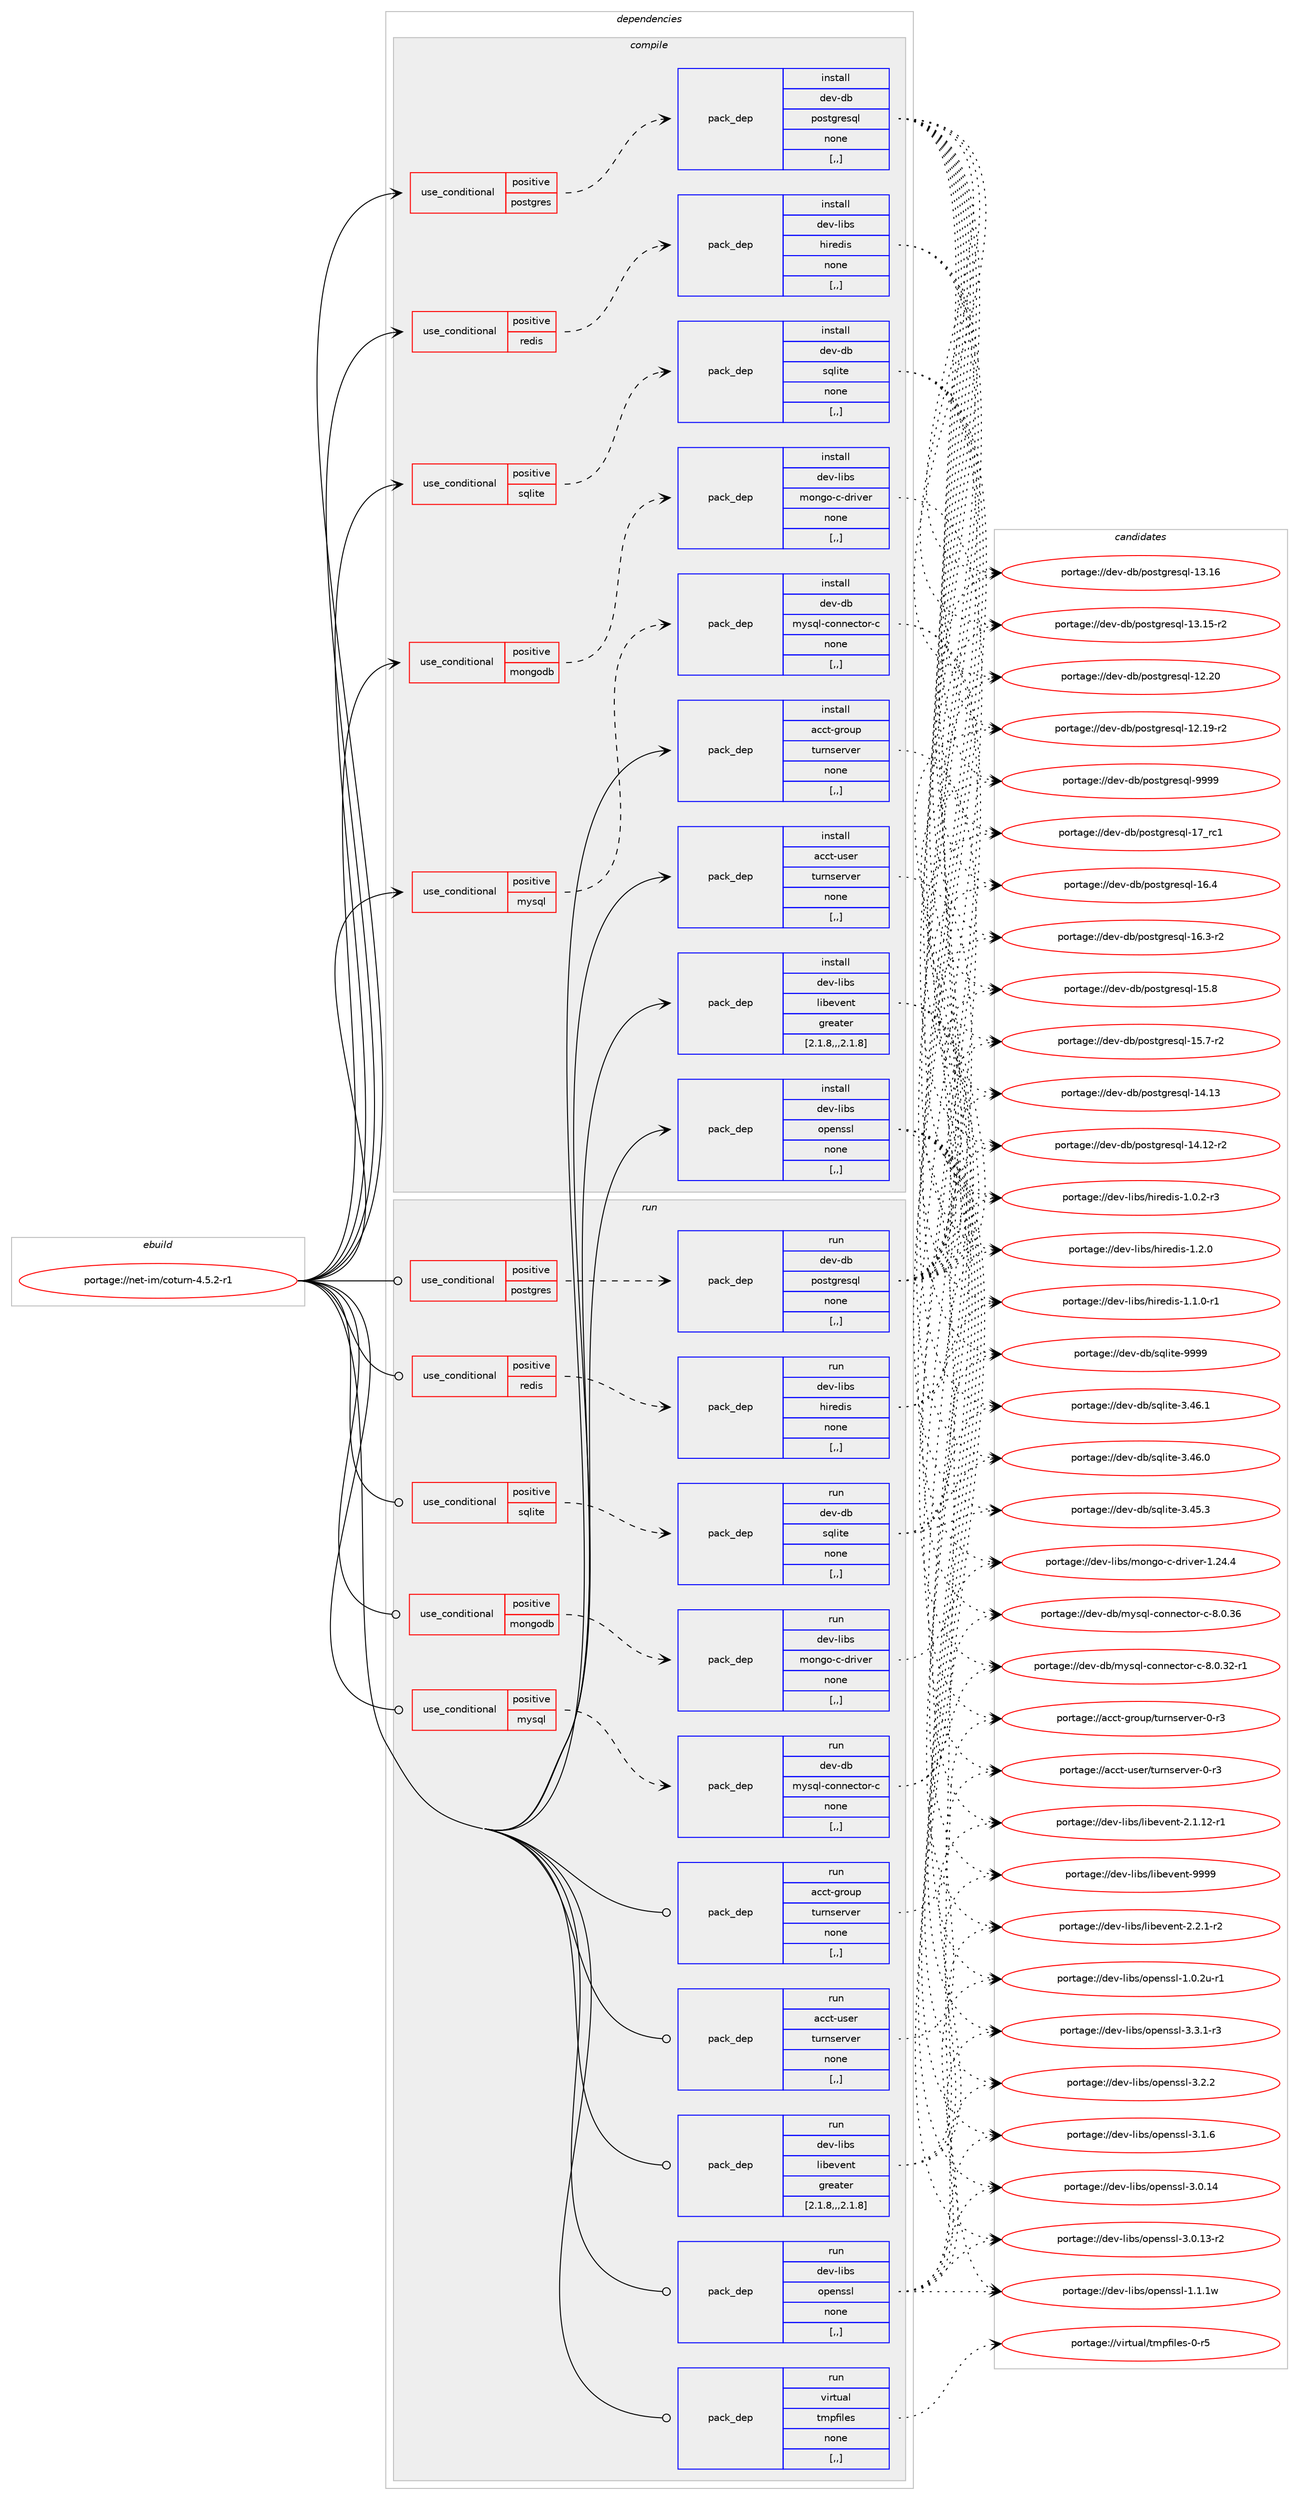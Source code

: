 digraph prolog {

# *************
# Graph options
# *************

newrank=true;
concentrate=true;
compound=true;
graph [rankdir=LR,fontname=Helvetica,fontsize=10,ranksep=1.5];#, ranksep=2.5, nodesep=0.2];
edge  [arrowhead=vee];
node  [fontname=Helvetica,fontsize=10];

# **********
# The ebuild
# **********

subgraph cluster_leftcol {
color=gray;
label=<<i>ebuild</i>>;
id [label="portage://net-im/coturn-4.5.2-r1", color=red, width=4, href="../net-im/coturn-4.5.2-r1.svg"];
}

# ****************
# The dependencies
# ****************

subgraph cluster_midcol {
color=gray;
label=<<i>dependencies</i>>;
subgraph cluster_compile {
fillcolor="#eeeeee";
style=filled;
label=<<i>compile</i>>;
subgraph cond225791 {
dependency862957 [label=<<TABLE BORDER="0" CELLBORDER="1" CELLSPACING="0" CELLPADDING="4"><TR><TD ROWSPAN="3" CELLPADDING="10">use_conditional</TD></TR><TR><TD>positive</TD></TR><TR><TD>mongodb</TD></TR></TABLE>>, shape=none, color=red];
subgraph pack630800 {
dependency862958 [label=<<TABLE BORDER="0" CELLBORDER="1" CELLSPACING="0" CELLPADDING="4" WIDTH="220"><TR><TD ROWSPAN="6" CELLPADDING="30">pack_dep</TD></TR><TR><TD WIDTH="110">install</TD></TR><TR><TD>dev-libs</TD></TR><TR><TD>mongo-c-driver</TD></TR><TR><TD>none</TD></TR><TR><TD>[,,]</TD></TR></TABLE>>, shape=none, color=blue];
}
dependency862957:e -> dependency862958:w [weight=20,style="dashed",arrowhead="vee"];
}
id:e -> dependency862957:w [weight=20,style="solid",arrowhead="vee"];
subgraph cond225792 {
dependency862959 [label=<<TABLE BORDER="0" CELLBORDER="1" CELLSPACING="0" CELLPADDING="4"><TR><TD ROWSPAN="3" CELLPADDING="10">use_conditional</TD></TR><TR><TD>positive</TD></TR><TR><TD>mysql</TD></TR></TABLE>>, shape=none, color=red];
subgraph pack630801 {
dependency862960 [label=<<TABLE BORDER="0" CELLBORDER="1" CELLSPACING="0" CELLPADDING="4" WIDTH="220"><TR><TD ROWSPAN="6" CELLPADDING="30">pack_dep</TD></TR><TR><TD WIDTH="110">install</TD></TR><TR><TD>dev-db</TD></TR><TR><TD>mysql-connector-c</TD></TR><TR><TD>none</TD></TR><TR><TD>[,,]</TD></TR></TABLE>>, shape=none, color=blue];
}
dependency862959:e -> dependency862960:w [weight=20,style="dashed",arrowhead="vee"];
}
id:e -> dependency862959:w [weight=20,style="solid",arrowhead="vee"];
subgraph cond225793 {
dependency862961 [label=<<TABLE BORDER="0" CELLBORDER="1" CELLSPACING="0" CELLPADDING="4"><TR><TD ROWSPAN="3" CELLPADDING="10">use_conditional</TD></TR><TR><TD>positive</TD></TR><TR><TD>postgres</TD></TR></TABLE>>, shape=none, color=red];
subgraph pack630802 {
dependency862962 [label=<<TABLE BORDER="0" CELLBORDER="1" CELLSPACING="0" CELLPADDING="4" WIDTH="220"><TR><TD ROWSPAN="6" CELLPADDING="30">pack_dep</TD></TR><TR><TD WIDTH="110">install</TD></TR><TR><TD>dev-db</TD></TR><TR><TD>postgresql</TD></TR><TR><TD>none</TD></TR><TR><TD>[,,]</TD></TR></TABLE>>, shape=none, color=blue];
}
dependency862961:e -> dependency862962:w [weight=20,style="dashed",arrowhead="vee"];
}
id:e -> dependency862961:w [weight=20,style="solid",arrowhead="vee"];
subgraph cond225794 {
dependency862963 [label=<<TABLE BORDER="0" CELLBORDER="1" CELLSPACING="0" CELLPADDING="4"><TR><TD ROWSPAN="3" CELLPADDING="10">use_conditional</TD></TR><TR><TD>positive</TD></TR><TR><TD>redis</TD></TR></TABLE>>, shape=none, color=red];
subgraph pack630803 {
dependency862964 [label=<<TABLE BORDER="0" CELLBORDER="1" CELLSPACING="0" CELLPADDING="4" WIDTH="220"><TR><TD ROWSPAN="6" CELLPADDING="30">pack_dep</TD></TR><TR><TD WIDTH="110">install</TD></TR><TR><TD>dev-libs</TD></TR><TR><TD>hiredis</TD></TR><TR><TD>none</TD></TR><TR><TD>[,,]</TD></TR></TABLE>>, shape=none, color=blue];
}
dependency862963:e -> dependency862964:w [weight=20,style="dashed",arrowhead="vee"];
}
id:e -> dependency862963:w [weight=20,style="solid",arrowhead="vee"];
subgraph cond225795 {
dependency862965 [label=<<TABLE BORDER="0" CELLBORDER="1" CELLSPACING="0" CELLPADDING="4"><TR><TD ROWSPAN="3" CELLPADDING="10">use_conditional</TD></TR><TR><TD>positive</TD></TR><TR><TD>sqlite</TD></TR></TABLE>>, shape=none, color=red];
subgraph pack630804 {
dependency862966 [label=<<TABLE BORDER="0" CELLBORDER="1" CELLSPACING="0" CELLPADDING="4" WIDTH="220"><TR><TD ROWSPAN="6" CELLPADDING="30">pack_dep</TD></TR><TR><TD WIDTH="110">install</TD></TR><TR><TD>dev-db</TD></TR><TR><TD>sqlite</TD></TR><TR><TD>none</TD></TR><TR><TD>[,,]</TD></TR></TABLE>>, shape=none, color=blue];
}
dependency862965:e -> dependency862966:w [weight=20,style="dashed",arrowhead="vee"];
}
id:e -> dependency862965:w [weight=20,style="solid",arrowhead="vee"];
subgraph pack630805 {
dependency862967 [label=<<TABLE BORDER="0" CELLBORDER="1" CELLSPACING="0" CELLPADDING="4" WIDTH="220"><TR><TD ROWSPAN="6" CELLPADDING="30">pack_dep</TD></TR><TR><TD WIDTH="110">install</TD></TR><TR><TD>acct-group</TD></TR><TR><TD>turnserver</TD></TR><TR><TD>none</TD></TR><TR><TD>[,,]</TD></TR></TABLE>>, shape=none, color=blue];
}
id:e -> dependency862967:w [weight=20,style="solid",arrowhead="vee"];
subgraph pack630806 {
dependency862968 [label=<<TABLE BORDER="0" CELLBORDER="1" CELLSPACING="0" CELLPADDING="4" WIDTH="220"><TR><TD ROWSPAN="6" CELLPADDING="30">pack_dep</TD></TR><TR><TD WIDTH="110">install</TD></TR><TR><TD>acct-user</TD></TR><TR><TD>turnserver</TD></TR><TR><TD>none</TD></TR><TR><TD>[,,]</TD></TR></TABLE>>, shape=none, color=blue];
}
id:e -> dependency862968:w [weight=20,style="solid",arrowhead="vee"];
subgraph pack630807 {
dependency862969 [label=<<TABLE BORDER="0" CELLBORDER="1" CELLSPACING="0" CELLPADDING="4" WIDTH="220"><TR><TD ROWSPAN="6" CELLPADDING="30">pack_dep</TD></TR><TR><TD WIDTH="110">install</TD></TR><TR><TD>dev-libs</TD></TR><TR><TD>libevent</TD></TR><TR><TD>greater</TD></TR><TR><TD>[2.1.8,,,2.1.8]</TD></TR></TABLE>>, shape=none, color=blue];
}
id:e -> dependency862969:w [weight=20,style="solid",arrowhead="vee"];
subgraph pack630808 {
dependency862970 [label=<<TABLE BORDER="0" CELLBORDER="1" CELLSPACING="0" CELLPADDING="4" WIDTH="220"><TR><TD ROWSPAN="6" CELLPADDING="30">pack_dep</TD></TR><TR><TD WIDTH="110">install</TD></TR><TR><TD>dev-libs</TD></TR><TR><TD>openssl</TD></TR><TR><TD>none</TD></TR><TR><TD>[,,]</TD></TR></TABLE>>, shape=none, color=blue];
}
id:e -> dependency862970:w [weight=20,style="solid",arrowhead="vee"];
}
subgraph cluster_compileandrun {
fillcolor="#eeeeee";
style=filled;
label=<<i>compile and run</i>>;
}
subgraph cluster_run {
fillcolor="#eeeeee";
style=filled;
label=<<i>run</i>>;
subgraph cond225796 {
dependency862971 [label=<<TABLE BORDER="0" CELLBORDER="1" CELLSPACING="0" CELLPADDING="4"><TR><TD ROWSPAN="3" CELLPADDING="10">use_conditional</TD></TR><TR><TD>positive</TD></TR><TR><TD>mongodb</TD></TR></TABLE>>, shape=none, color=red];
subgraph pack630809 {
dependency862972 [label=<<TABLE BORDER="0" CELLBORDER="1" CELLSPACING="0" CELLPADDING="4" WIDTH="220"><TR><TD ROWSPAN="6" CELLPADDING="30">pack_dep</TD></TR><TR><TD WIDTH="110">run</TD></TR><TR><TD>dev-libs</TD></TR><TR><TD>mongo-c-driver</TD></TR><TR><TD>none</TD></TR><TR><TD>[,,]</TD></TR></TABLE>>, shape=none, color=blue];
}
dependency862971:e -> dependency862972:w [weight=20,style="dashed",arrowhead="vee"];
}
id:e -> dependency862971:w [weight=20,style="solid",arrowhead="odot"];
subgraph cond225797 {
dependency862973 [label=<<TABLE BORDER="0" CELLBORDER="1" CELLSPACING="0" CELLPADDING="4"><TR><TD ROWSPAN="3" CELLPADDING="10">use_conditional</TD></TR><TR><TD>positive</TD></TR><TR><TD>mysql</TD></TR></TABLE>>, shape=none, color=red];
subgraph pack630810 {
dependency862974 [label=<<TABLE BORDER="0" CELLBORDER="1" CELLSPACING="0" CELLPADDING="4" WIDTH="220"><TR><TD ROWSPAN="6" CELLPADDING="30">pack_dep</TD></TR><TR><TD WIDTH="110">run</TD></TR><TR><TD>dev-db</TD></TR><TR><TD>mysql-connector-c</TD></TR><TR><TD>none</TD></TR><TR><TD>[,,]</TD></TR></TABLE>>, shape=none, color=blue];
}
dependency862973:e -> dependency862974:w [weight=20,style="dashed",arrowhead="vee"];
}
id:e -> dependency862973:w [weight=20,style="solid",arrowhead="odot"];
subgraph cond225798 {
dependency862975 [label=<<TABLE BORDER="0" CELLBORDER="1" CELLSPACING="0" CELLPADDING="4"><TR><TD ROWSPAN="3" CELLPADDING="10">use_conditional</TD></TR><TR><TD>positive</TD></TR><TR><TD>postgres</TD></TR></TABLE>>, shape=none, color=red];
subgraph pack630811 {
dependency862976 [label=<<TABLE BORDER="0" CELLBORDER="1" CELLSPACING="0" CELLPADDING="4" WIDTH="220"><TR><TD ROWSPAN="6" CELLPADDING="30">pack_dep</TD></TR><TR><TD WIDTH="110">run</TD></TR><TR><TD>dev-db</TD></TR><TR><TD>postgresql</TD></TR><TR><TD>none</TD></TR><TR><TD>[,,]</TD></TR></TABLE>>, shape=none, color=blue];
}
dependency862975:e -> dependency862976:w [weight=20,style="dashed",arrowhead="vee"];
}
id:e -> dependency862975:w [weight=20,style="solid",arrowhead="odot"];
subgraph cond225799 {
dependency862977 [label=<<TABLE BORDER="0" CELLBORDER="1" CELLSPACING="0" CELLPADDING="4"><TR><TD ROWSPAN="3" CELLPADDING="10">use_conditional</TD></TR><TR><TD>positive</TD></TR><TR><TD>redis</TD></TR></TABLE>>, shape=none, color=red];
subgraph pack630812 {
dependency862978 [label=<<TABLE BORDER="0" CELLBORDER="1" CELLSPACING="0" CELLPADDING="4" WIDTH="220"><TR><TD ROWSPAN="6" CELLPADDING="30">pack_dep</TD></TR><TR><TD WIDTH="110">run</TD></TR><TR><TD>dev-libs</TD></TR><TR><TD>hiredis</TD></TR><TR><TD>none</TD></TR><TR><TD>[,,]</TD></TR></TABLE>>, shape=none, color=blue];
}
dependency862977:e -> dependency862978:w [weight=20,style="dashed",arrowhead="vee"];
}
id:e -> dependency862977:w [weight=20,style="solid",arrowhead="odot"];
subgraph cond225800 {
dependency862979 [label=<<TABLE BORDER="0" CELLBORDER="1" CELLSPACING="0" CELLPADDING="4"><TR><TD ROWSPAN="3" CELLPADDING="10">use_conditional</TD></TR><TR><TD>positive</TD></TR><TR><TD>sqlite</TD></TR></TABLE>>, shape=none, color=red];
subgraph pack630813 {
dependency862980 [label=<<TABLE BORDER="0" CELLBORDER="1" CELLSPACING="0" CELLPADDING="4" WIDTH="220"><TR><TD ROWSPAN="6" CELLPADDING="30">pack_dep</TD></TR><TR><TD WIDTH="110">run</TD></TR><TR><TD>dev-db</TD></TR><TR><TD>sqlite</TD></TR><TR><TD>none</TD></TR><TR><TD>[,,]</TD></TR></TABLE>>, shape=none, color=blue];
}
dependency862979:e -> dependency862980:w [weight=20,style="dashed",arrowhead="vee"];
}
id:e -> dependency862979:w [weight=20,style="solid",arrowhead="odot"];
subgraph pack630814 {
dependency862981 [label=<<TABLE BORDER="0" CELLBORDER="1" CELLSPACING="0" CELLPADDING="4" WIDTH="220"><TR><TD ROWSPAN="6" CELLPADDING="30">pack_dep</TD></TR><TR><TD WIDTH="110">run</TD></TR><TR><TD>acct-group</TD></TR><TR><TD>turnserver</TD></TR><TR><TD>none</TD></TR><TR><TD>[,,]</TD></TR></TABLE>>, shape=none, color=blue];
}
id:e -> dependency862981:w [weight=20,style="solid",arrowhead="odot"];
subgraph pack630815 {
dependency862982 [label=<<TABLE BORDER="0" CELLBORDER="1" CELLSPACING="0" CELLPADDING="4" WIDTH="220"><TR><TD ROWSPAN="6" CELLPADDING="30">pack_dep</TD></TR><TR><TD WIDTH="110">run</TD></TR><TR><TD>acct-user</TD></TR><TR><TD>turnserver</TD></TR><TR><TD>none</TD></TR><TR><TD>[,,]</TD></TR></TABLE>>, shape=none, color=blue];
}
id:e -> dependency862982:w [weight=20,style="solid",arrowhead="odot"];
subgraph pack630816 {
dependency862983 [label=<<TABLE BORDER="0" CELLBORDER="1" CELLSPACING="0" CELLPADDING="4" WIDTH="220"><TR><TD ROWSPAN="6" CELLPADDING="30">pack_dep</TD></TR><TR><TD WIDTH="110">run</TD></TR><TR><TD>dev-libs</TD></TR><TR><TD>libevent</TD></TR><TR><TD>greater</TD></TR><TR><TD>[2.1.8,,,2.1.8]</TD></TR></TABLE>>, shape=none, color=blue];
}
id:e -> dependency862983:w [weight=20,style="solid",arrowhead="odot"];
subgraph pack630817 {
dependency862984 [label=<<TABLE BORDER="0" CELLBORDER="1" CELLSPACING="0" CELLPADDING="4" WIDTH="220"><TR><TD ROWSPAN="6" CELLPADDING="30">pack_dep</TD></TR><TR><TD WIDTH="110">run</TD></TR><TR><TD>dev-libs</TD></TR><TR><TD>openssl</TD></TR><TR><TD>none</TD></TR><TR><TD>[,,]</TD></TR></TABLE>>, shape=none, color=blue];
}
id:e -> dependency862984:w [weight=20,style="solid",arrowhead="odot"];
subgraph pack630818 {
dependency862985 [label=<<TABLE BORDER="0" CELLBORDER="1" CELLSPACING="0" CELLPADDING="4" WIDTH="220"><TR><TD ROWSPAN="6" CELLPADDING="30">pack_dep</TD></TR><TR><TD WIDTH="110">run</TD></TR><TR><TD>virtual</TD></TR><TR><TD>tmpfiles</TD></TR><TR><TD>none</TD></TR><TR><TD>[,,]</TD></TR></TABLE>>, shape=none, color=blue];
}
id:e -> dependency862985:w [weight=20,style="solid",arrowhead="odot"];
}
}

# **************
# The candidates
# **************

subgraph cluster_choices {
rank=same;
color=gray;
label=<<i>candidates</i>>;

subgraph choice630800 {
color=black;
nodesep=1;
choice10010111845108105981154710911111010311145994510011410511810111445494650524652 [label="portage://dev-libs/mongo-c-driver-1.24.4", color=red, width=4,href="../dev-libs/mongo-c-driver-1.24.4.svg"];
dependency862958:e -> choice10010111845108105981154710911111010311145994510011410511810111445494650524652:w [style=dotted,weight="100"];
}
subgraph choice630801 {
color=black;
nodesep=1;
choice100101118451009847109121115113108459911111011010199116111114459945564648465154 [label="portage://dev-db/mysql-connector-c-8.0.36", color=red, width=4,href="../dev-db/mysql-connector-c-8.0.36.svg"];
choice1001011184510098471091211151131084599111110110101991161111144599455646484651504511449 [label="portage://dev-db/mysql-connector-c-8.0.32-r1", color=red, width=4,href="../dev-db/mysql-connector-c-8.0.32-r1.svg"];
dependency862960:e -> choice100101118451009847109121115113108459911111011010199116111114459945564648465154:w [style=dotted,weight="100"];
dependency862960:e -> choice1001011184510098471091211151131084599111110110101991161111144599455646484651504511449:w [style=dotted,weight="100"];
}
subgraph choice630802 {
color=black;
nodesep=1;
choice1001011184510098471121111151161031141011151131084557575757 [label="portage://dev-db/postgresql-9999", color=red, width=4,href="../dev-db/postgresql-9999.svg"];
choice100101118451009847112111115116103114101115113108454955951149949 [label="portage://dev-db/postgresql-17_rc1", color=red, width=4,href="../dev-db/postgresql-17_rc1.svg"];
choice1001011184510098471121111151161031141011151131084549544652 [label="portage://dev-db/postgresql-16.4", color=red, width=4,href="../dev-db/postgresql-16.4.svg"];
choice10010111845100984711211111511610311410111511310845495446514511450 [label="portage://dev-db/postgresql-16.3-r2", color=red, width=4,href="../dev-db/postgresql-16.3-r2.svg"];
choice1001011184510098471121111151161031141011151131084549534656 [label="portage://dev-db/postgresql-15.8", color=red, width=4,href="../dev-db/postgresql-15.8.svg"];
choice10010111845100984711211111511610311410111511310845495346554511450 [label="portage://dev-db/postgresql-15.7-r2", color=red, width=4,href="../dev-db/postgresql-15.7-r2.svg"];
choice100101118451009847112111115116103114101115113108454952464951 [label="portage://dev-db/postgresql-14.13", color=red, width=4,href="../dev-db/postgresql-14.13.svg"];
choice1001011184510098471121111151161031141011151131084549524649504511450 [label="portage://dev-db/postgresql-14.12-r2", color=red, width=4,href="../dev-db/postgresql-14.12-r2.svg"];
choice100101118451009847112111115116103114101115113108454951464954 [label="portage://dev-db/postgresql-13.16", color=red, width=4,href="../dev-db/postgresql-13.16.svg"];
choice1001011184510098471121111151161031141011151131084549514649534511450 [label="portage://dev-db/postgresql-13.15-r2", color=red, width=4,href="../dev-db/postgresql-13.15-r2.svg"];
choice100101118451009847112111115116103114101115113108454950465048 [label="portage://dev-db/postgresql-12.20", color=red, width=4,href="../dev-db/postgresql-12.20.svg"];
choice1001011184510098471121111151161031141011151131084549504649574511450 [label="portage://dev-db/postgresql-12.19-r2", color=red, width=4,href="../dev-db/postgresql-12.19-r2.svg"];
dependency862962:e -> choice1001011184510098471121111151161031141011151131084557575757:w [style=dotted,weight="100"];
dependency862962:e -> choice100101118451009847112111115116103114101115113108454955951149949:w [style=dotted,weight="100"];
dependency862962:e -> choice1001011184510098471121111151161031141011151131084549544652:w [style=dotted,weight="100"];
dependency862962:e -> choice10010111845100984711211111511610311410111511310845495446514511450:w [style=dotted,weight="100"];
dependency862962:e -> choice1001011184510098471121111151161031141011151131084549534656:w [style=dotted,weight="100"];
dependency862962:e -> choice10010111845100984711211111511610311410111511310845495346554511450:w [style=dotted,weight="100"];
dependency862962:e -> choice100101118451009847112111115116103114101115113108454952464951:w [style=dotted,weight="100"];
dependency862962:e -> choice1001011184510098471121111151161031141011151131084549524649504511450:w [style=dotted,weight="100"];
dependency862962:e -> choice100101118451009847112111115116103114101115113108454951464954:w [style=dotted,weight="100"];
dependency862962:e -> choice1001011184510098471121111151161031141011151131084549514649534511450:w [style=dotted,weight="100"];
dependency862962:e -> choice100101118451009847112111115116103114101115113108454950465048:w [style=dotted,weight="100"];
dependency862962:e -> choice1001011184510098471121111151161031141011151131084549504649574511450:w [style=dotted,weight="100"];
}
subgraph choice630803 {
color=black;
nodesep=1;
choice100101118451081059811547104105114101100105115454946504648 [label="portage://dev-libs/hiredis-1.2.0", color=red, width=4,href="../dev-libs/hiredis-1.2.0.svg"];
choice1001011184510810598115471041051141011001051154549464946484511449 [label="portage://dev-libs/hiredis-1.1.0-r1", color=red, width=4,href="../dev-libs/hiredis-1.1.0-r1.svg"];
choice1001011184510810598115471041051141011001051154549464846504511451 [label="portage://dev-libs/hiredis-1.0.2-r3", color=red, width=4,href="../dev-libs/hiredis-1.0.2-r3.svg"];
dependency862964:e -> choice100101118451081059811547104105114101100105115454946504648:w [style=dotted,weight="100"];
dependency862964:e -> choice1001011184510810598115471041051141011001051154549464946484511449:w [style=dotted,weight="100"];
dependency862964:e -> choice1001011184510810598115471041051141011001051154549464846504511451:w [style=dotted,weight="100"];
}
subgraph choice630804 {
color=black;
nodesep=1;
choice1001011184510098471151131081051161014557575757 [label="portage://dev-db/sqlite-9999", color=red, width=4,href="../dev-db/sqlite-9999.svg"];
choice10010111845100984711511310810511610145514652544649 [label="portage://dev-db/sqlite-3.46.1", color=red, width=4,href="../dev-db/sqlite-3.46.1.svg"];
choice10010111845100984711511310810511610145514652544648 [label="portage://dev-db/sqlite-3.46.0", color=red, width=4,href="../dev-db/sqlite-3.46.0.svg"];
choice10010111845100984711511310810511610145514652534651 [label="portage://dev-db/sqlite-3.45.3", color=red, width=4,href="../dev-db/sqlite-3.45.3.svg"];
dependency862966:e -> choice1001011184510098471151131081051161014557575757:w [style=dotted,weight="100"];
dependency862966:e -> choice10010111845100984711511310810511610145514652544649:w [style=dotted,weight="100"];
dependency862966:e -> choice10010111845100984711511310810511610145514652544648:w [style=dotted,weight="100"];
dependency862966:e -> choice10010111845100984711511310810511610145514652534651:w [style=dotted,weight="100"];
}
subgraph choice630805 {
color=black;
nodesep=1;
choice979999116451031141111171124711611711411011510111411810111445484511451 [label="portage://acct-group/turnserver-0-r3", color=red, width=4,href="../acct-group/turnserver-0-r3.svg"];
dependency862967:e -> choice979999116451031141111171124711611711411011510111411810111445484511451:w [style=dotted,weight="100"];
}
subgraph choice630806 {
color=black;
nodesep=1;
choice979999116451171151011144711611711411011510111411810111445484511451 [label="portage://acct-user/turnserver-0-r3", color=red, width=4,href="../acct-user/turnserver-0-r3.svg"];
dependency862968:e -> choice979999116451171151011144711611711411011510111411810111445484511451:w [style=dotted,weight="100"];
}
subgraph choice630807 {
color=black;
nodesep=1;
choice100101118451081059811547108105981011181011101164557575757 [label="portage://dev-libs/libevent-9999", color=red, width=4,href="../dev-libs/libevent-9999.svg"];
choice100101118451081059811547108105981011181011101164550465046494511450 [label="portage://dev-libs/libevent-2.2.1-r2", color=red, width=4,href="../dev-libs/libevent-2.2.1-r2.svg"];
choice10010111845108105981154710810598101118101110116455046494649504511449 [label="portage://dev-libs/libevent-2.1.12-r1", color=red, width=4,href="../dev-libs/libevent-2.1.12-r1.svg"];
dependency862969:e -> choice100101118451081059811547108105981011181011101164557575757:w [style=dotted,weight="100"];
dependency862969:e -> choice100101118451081059811547108105981011181011101164550465046494511450:w [style=dotted,weight="100"];
dependency862969:e -> choice10010111845108105981154710810598101118101110116455046494649504511449:w [style=dotted,weight="100"];
}
subgraph choice630808 {
color=black;
nodesep=1;
choice1001011184510810598115471111121011101151151084551465146494511451 [label="portage://dev-libs/openssl-3.3.1-r3", color=red, width=4,href="../dev-libs/openssl-3.3.1-r3.svg"];
choice100101118451081059811547111112101110115115108455146504650 [label="portage://dev-libs/openssl-3.2.2", color=red, width=4,href="../dev-libs/openssl-3.2.2.svg"];
choice100101118451081059811547111112101110115115108455146494654 [label="portage://dev-libs/openssl-3.1.6", color=red, width=4,href="../dev-libs/openssl-3.1.6.svg"];
choice10010111845108105981154711111210111011511510845514648464952 [label="portage://dev-libs/openssl-3.0.14", color=red, width=4,href="../dev-libs/openssl-3.0.14.svg"];
choice100101118451081059811547111112101110115115108455146484649514511450 [label="portage://dev-libs/openssl-3.0.13-r2", color=red, width=4,href="../dev-libs/openssl-3.0.13-r2.svg"];
choice100101118451081059811547111112101110115115108454946494649119 [label="portage://dev-libs/openssl-1.1.1w", color=red, width=4,href="../dev-libs/openssl-1.1.1w.svg"];
choice1001011184510810598115471111121011101151151084549464846501174511449 [label="portage://dev-libs/openssl-1.0.2u-r1", color=red, width=4,href="../dev-libs/openssl-1.0.2u-r1.svg"];
dependency862970:e -> choice1001011184510810598115471111121011101151151084551465146494511451:w [style=dotted,weight="100"];
dependency862970:e -> choice100101118451081059811547111112101110115115108455146504650:w [style=dotted,weight="100"];
dependency862970:e -> choice100101118451081059811547111112101110115115108455146494654:w [style=dotted,weight="100"];
dependency862970:e -> choice10010111845108105981154711111210111011511510845514648464952:w [style=dotted,weight="100"];
dependency862970:e -> choice100101118451081059811547111112101110115115108455146484649514511450:w [style=dotted,weight="100"];
dependency862970:e -> choice100101118451081059811547111112101110115115108454946494649119:w [style=dotted,weight="100"];
dependency862970:e -> choice1001011184510810598115471111121011101151151084549464846501174511449:w [style=dotted,weight="100"];
}
subgraph choice630809 {
color=black;
nodesep=1;
choice10010111845108105981154710911111010311145994510011410511810111445494650524652 [label="portage://dev-libs/mongo-c-driver-1.24.4", color=red, width=4,href="../dev-libs/mongo-c-driver-1.24.4.svg"];
dependency862972:e -> choice10010111845108105981154710911111010311145994510011410511810111445494650524652:w [style=dotted,weight="100"];
}
subgraph choice630810 {
color=black;
nodesep=1;
choice100101118451009847109121115113108459911111011010199116111114459945564648465154 [label="portage://dev-db/mysql-connector-c-8.0.36", color=red, width=4,href="../dev-db/mysql-connector-c-8.0.36.svg"];
choice1001011184510098471091211151131084599111110110101991161111144599455646484651504511449 [label="portage://dev-db/mysql-connector-c-8.0.32-r1", color=red, width=4,href="../dev-db/mysql-connector-c-8.0.32-r1.svg"];
dependency862974:e -> choice100101118451009847109121115113108459911111011010199116111114459945564648465154:w [style=dotted,weight="100"];
dependency862974:e -> choice1001011184510098471091211151131084599111110110101991161111144599455646484651504511449:w [style=dotted,weight="100"];
}
subgraph choice630811 {
color=black;
nodesep=1;
choice1001011184510098471121111151161031141011151131084557575757 [label="portage://dev-db/postgresql-9999", color=red, width=4,href="../dev-db/postgresql-9999.svg"];
choice100101118451009847112111115116103114101115113108454955951149949 [label="portage://dev-db/postgresql-17_rc1", color=red, width=4,href="../dev-db/postgresql-17_rc1.svg"];
choice1001011184510098471121111151161031141011151131084549544652 [label="portage://dev-db/postgresql-16.4", color=red, width=4,href="../dev-db/postgresql-16.4.svg"];
choice10010111845100984711211111511610311410111511310845495446514511450 [label="portage://dev-db/postgresql-16.3-r2", color=red, width=4,href="../dev-db/postgresql-16.3-r2.svg"];
choice1001011184510098471121111151161031141011151131084549534656 [label="portage://dev-db/postgresql-15.8", color=red, width=4,href="../dev-db/postgresql-15.8.svg"];
choice10010111845100984711211111511610311410111511310845495346554511450 [label="portage://dev-db/postgresql-15.7-r2", color=red, width=4,href="../dev-db/postgresql-15.7-r2.svg"];
choice100101118451009847112111115116103114101115113108454952464951 [label="portage://dev-db/postgresql-14.13", color=red, width=4,href="../dev-db/postgresql-14.13.svg"];
choice1001011184510098471121111151161031141011151131084549524649504511450 [label="portage://dev-db/postgresql-14.12-r2", color=red, width=4,href="../dev-db/postgresql-14.12-r2.svg"];
choice100101118451009847112111115116103114101115113108454951464954 [label="portage://dev-db/postgresql-13.16", color=red, width=4,href="../dev-db/postgresql-13.16.svg"];
choice1001011184510098471121111151161031141011151131084549514649534511450 [label="portage://dev-db/postgresql-13.15-r2", color=red, width=4,href="../dev-db/postgresql-13.15-r2.svg"];
choice100101118451009847112111115116103114101115113108454950465048 [label="portage://dev-db/postgresql-12.20", color=red, width=4,href="../dev-db/postgresql-12.20.svg"];
choice1001011184510098471121111151161031141011151131084549504649574511450 [label="portage://dev-db/postgresql-12.19-r2", color=red, width=4,href="../dev-db/postgresql-12.19-r2.svg"];
dependency862976:e -> choice1001011184510098471121111151161031141011151131084557575757:w [style=dotted,weight="100"];
dependency862976:e -> choice100101118451009847112111115116103114101115113108454955951149949:w [style=dotted,weight="100"];
dependency862976:e -> choice1001011184510098471121111151161031141011151131084549544652:w [style=dotted,weight="100"];
dependency862976:e -> choice10010111845100984711211111511610311410111511310845495446514511450:w [style=dotted,weight="100"];
dependency862976:e -> choice1001011184510098471121111151161031141011151131084549534656:w [style=dotted,weight="100"];
dependency862976:e -> choice10010111845100984711211111511610311410111511310845495346554511450:w [style=dotted,weight="100"];
dependency862976:e -> choice100101118451009847112111115116103114101115113108454952464951:w [style=dotted,weight="100"];
dependency862976:e -> choice1001011184510098471121111151161031141011151131084549524649504511450:w [style=dotted,weight="100"];
dependency862976:e -> choice100101118451009847112111115116103114101115113108454951464954:w [style=dotted,weight="100"];
dependency862976:e -> choice1001011184510098471121111151161031141011151131084549514649534511450:w [style=dotted,weight="100"];
dependency862976:e -> choice100101118451009847112111115116103114101115113108454950465048:w [style=dotted,weight="100"];
dependency862976:e -> choice1001011184510098471121111151161031141011151131084549504649574511450:w [style=dotted,weight="100"];
}
subgraph choice630812 {
color=black;
nodesep=1;
choice100101118451081059811547104105114101100105115454946504648 [label="portage://dev-libs/hiredis-1.2.0", color=red, width=4,href="../dev-libs/hiredis-1.2.0.svg"];
choice1001011184510810598115471041051141011001051154549464946484511449 [label="portage://dev-libs/hiredis-1.1.0-r1", color=red, width=4,href="../dev-libs/hiredis-1.1.0-r1.svg"];
choice1001011184510810598115471041051141011001051154549464846504511451 [label="portage://dev-libs/hiredis-1.0.2-r3", color=red, width=4,href="../dev-libs/hiredis-1.0.2-r3.svg"];
dependency862978:e -> choice100101118451081059811547104105114101100105115454946504648:w [style=dotted,weight="100"];
dependency862978:e -> choice1001011184510810598115471041051141011001051154549464946484511449:w [style=dotted,weight="100"];
dependency862978:e -> choice1001011184510810598115471041051141011001051154549464846504511451:w [style=dotted,weight="100"];
}
subgraph choice630813 {
color=black;
nodesep=1;
choice1001011184510098471151131081051161014557575757 [label="portage://dev-db/sqlite-9999", color=red, width=4,href="../dev-db/sqlite-9999.svg"];
choice10010111845100984711511310810511610145514652544649 [label="portage://dev-db/sqlite-3.46.1", color=red, width=4,href="../dev-db/sqlite-3.46.1.svg"];
choice10010111845100984711511310810511610145514652544648 [label="portage://dev-db/sqlite-3.46.0", color=red, width=4,href="../dev-db/sqlite-3.46.0.svg"];
choice10010111845100984711511310810511610145514652534651 [label="portage://dev-db/sqlite-3.45.3", color=red, width=4,href="../dev-db/sqlite-3.45.3.svg"];
dependency862980:e -> choice1001011184510098471151131081051161014557575757:w [style=dotted,weight="100"];
dependency862980:e -> choice10010111845100984711511310810511610145514652544649:w [style=dotted,weight="100"];
dependency862980:e -> choice10010111845100984711511310810511610145514652544648:w [style=dotted,weight="100"];
dependency862980:e -> choice10010111845100984711511310810511610145514652534651:w [style=dotted,weight="100"];
}
subgraph choice630814 {
color=black;
nodesep=1;
choice979999116451031141111171124711611711411011510111411810111445484511451 [label="portage://acct-group/turnserver-0-r3", color=red, width=4,href="../acct-group/turnserver-0-r3.svg"];
dependency862981:e -> choice979999116451031141111171124711611711411011510111411810111445484511451:w [style=dotted,weight="100"];
}
subgraph choice630815 {
color=black;
nodesep=1;
choice979999116451171151011144711611711411011510111411810111445484511451 [label="portage://acct-user/turnserver-0-r3", color=red, width=4,href="../acct-user/turnserver-0-r3.svg"];
dependency862982:e -> choice979999116451171151011144711611711411011510111411810111445484511451:w [style=dotted,weight="100"];
}
subgraph choice630816 {
color=black;
nodesep=1;
choice100101118451081059811547108105981011181011101164557575757 [label="portage://dev-libs/libevent-9999", color=red, width=4,href="../dev-libs/libevent-9999.svg"];
choice100101118451081059811547108105981011181011101164550465046494511450 [label="portage://dev-libs/libevent-2.2.1-r2", color=red, width=4,href="../dev-libs/libevent-2.2.1-r2.svg"];
choice10010111845108105981154710810598101118101110116455046494649504511449 [label="portage://dev-libs/libevent-2.1.12-r1", color=red, width=4,href="../dev-libs/libevent-2.1.12-r1.svg"];
dependency862983:e -> choice100101118451081059811547108105981011181011101164557575757:w [style=dotted,weight="100"];
dependency862983:e -> choice100101118451081059811547108105981011181011101164550465046494511450:w [style=dotted,weight="100"];
dependency862983:e -> choice10010111845108105981154710810598101118101110116455046494649504511449:w [style=dotted,weight="100"];
}
subgraph choice630817 {
color=black;
nodesep=1;
choice1001011184510810598115471111121011101151151084551465146494511451 [label="portage://dev-libs/openssl-3.3.1-r3", color=red, width=4,href="../dev-libs/openssl-3.3.1-r3.svg"];
choice100101118451081059811547111112101110115115108455146504650 [label="portage://dev-libs/openssl-3.2.2", color=red, width=4,href="../dev-libs/openssl-3.2.2.svg"];
choice100101118451081059811547111112101110115115108455146494654 [label="portage://dev-libs/openssl-3.1.6", color=red, width=4,href="../dev-libs/openssl-3.1.6.svg"];
choice10010111845108105981154711111210111011511510845514648464952 [label="portage://dev-libs/openssl-3.0.14", color=red, width=4,href="../dev-libs/openssl-3.0.14.svg"];
choice100101118451081059811547111112101110115115108455146484649514511450 [label="portage://dev-libs/openssl-3.0.13-r2", color=red, width=4,href="../dev-libs/openssl-3.0.13-r2.svg"];
choice100101118451081059811547111112101110115115108454946494649119 [label="portage://dev-libs/openssl-1.1.1w", color=red, width=4,href="../dev-libs/openssl-1.1.1w.svg"];
choice1001011184510810598115471111121011101151151084549464846501174511449 [label="portage://dev-libs/openssl-1.0.2u-r1", color=red, width=4,href="../dev-libs/openssl-1.0.2u-r1.svg"];
dependency862984:e -> choice1001011184510810598115471111121011101151151084551465146494511451:w [style=dotted,weight="100"];
dependency862984:e -> choice100101118451081059811547111112101110115115108455146504650:w [style=dotted,weight="100"];
dependency862984:e -> choice100101118451081059811547111112101110115115108455146494654:w [style=dotted,weight="100"];
dependency862984:e -> choice10010111845108105981154711111210111011511510845514648464952:w [style=dotted,weight="100"];
dependency862984:e -> choice100101118451081059811547111112101110115115108455146484649514511450:w [style=dotted,weight="100"];
dependency862984:e -> choice100101118451081059811547111112101110115115108454946494649119:w [style=dotted,weight="100"];
dependency862984:e -> choice1001011184510810598115471111121011101151151084549464846501174511449:w [style=dotted,weight="100"];
}
subgraph choice630818 {
color=black;
nodesep=1;
choice118105114116117971084711610911210210510810111545484511453 [label="portage://virtual/tmpfiles-0-r5", color=red, width=4,href="../virtual/tmpfiles-0-r5.svg"];
dependency862985:e -> choice118105114116117971084711610911210210510810111545484511453:w [style=dotted,weight="100"];
}
}

}
